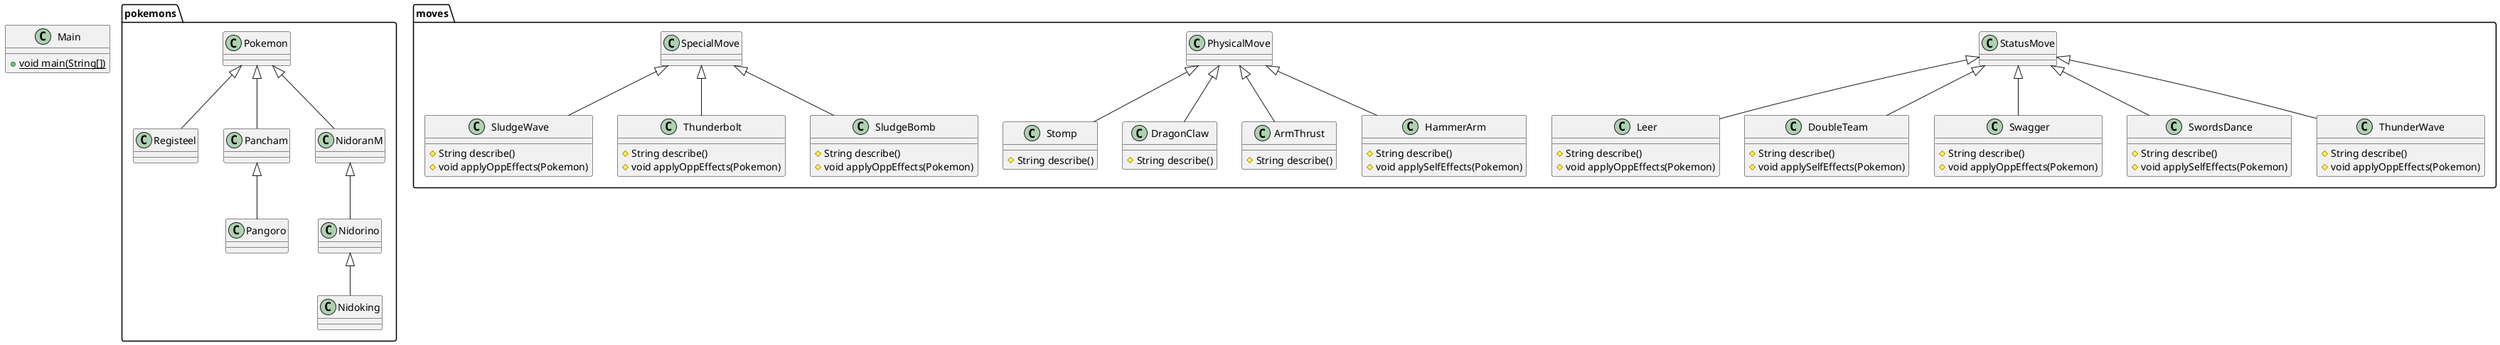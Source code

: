 @startuml
class pokemons.Registeel {
}
class moves.Leer {
# String describe()
# void applyOppEffects(Pokemon)
}
class Main {
+ {static} void main(String[])
}
class moves.DoubleTeam {
# String describe()
# void applySelfEffects(Pokemon)
}
class pokemons.Nidoking {
}
class moves.Stomp {
# String describe()
}
class moves.SludgeWave {
# String describe()
# void applyOppEffects(Pokemon)
}
class moves.Swagger {
# String describe()
# void applyOppEffects(Pokemon)
}
class pokemons.Pangoro {
}
class moves.Thunderbolt {
# String describe()
# void applyOppEffects(Pokemon)
}
class moves.SwordsDance {
# String describe()
# void applySelfEffects(Pokemon)
}
class moves.DragonClaw {
# String describe()
}
class moves.SludgeBomb {
# String describe()
# void applyOppEffects(Pokemon)
}
class moves.ArmThrust {
# String describe()
}
class moves.HammerArm {
# String describe()
# void applySelfEffects(Pokemon)
}
class pokemons.Pancham {
}
class pokemons.Nidorino {
}
class pokemons.NidoranM {
}
class moves.ThunderWave {
# String describe()
# void applyOppEffects(Pokemon)
}


pokemons.Pokemon <|-- pokemons.Registeel
moves.StatusMove <|-- moves.Leer
moves.StatusMove <|-- moves.DoubleTeam
pokemons.Nidorino <|-- pokemons.Nidoking
moves.PhysicalMove <|-- moves.Stomp
moves.SpecialMove <|-- moves.SludgeWave
moves.StatusMove <|-- moves.Swagger
pokemons.Pancham <|-- pokemons.Pangoro
moves.SpecialMove <|-- moves.Thunderbolt
moves.StatusMove <|-- moves.SwordsDance
moves.PhysicalMove <|-- moves.DragonClaw
moves.SpecialMove <|-- moves.SludgeBomb
moves.PhysicalMove <|-- moves.ArmThrust
moves.PhysicalMove <|-- moves.HammerArm
pokemons.Pokemon <|-- pokemons.Pancham
pokemons.NidoranM <|-- pokemons.Nidorino
pokemons.Pokemon <|-- pokemons.NidoranM
moves.StatusMove <|-- moves.ThunderWave
@enduml